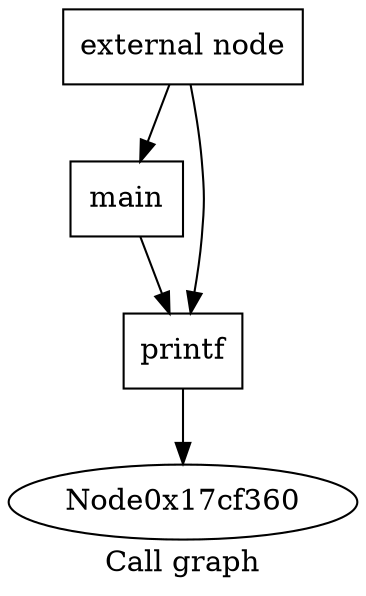 digraph "Call graph" {
	label="Call graph";

	Node0x17fcfa0 [shape=record,label="{external node}"];
	Node0x17fcfa0 -> Node0x17da380;
	Node0x17fcfa0 -> Node0x17da420;
	Node0x17da380 [shape=record,label="{main}"];
	Node0x17da380 -> Node0x17da420;
	Node0x17da420 [shape=record,label="{printf}"];
	Node0x17da420 -> Node0x17cf360;
}
